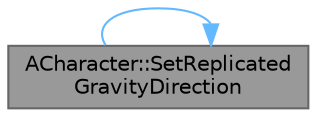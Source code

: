 digraph "ACharacter::SetReplicatedGravityDirection"
{
 // INTERACTIVE_SVG=YES
 // LATEX_PDF_SIZE
  bgcolor="transparent";
  edge [fontname=Helvetica,fontsize=10,labelfontname=Helvetica,labelfontsize=10];
  node [fontname=Helvetica,fontsize=10,shape=box,height=0.2,width=0.4];
  rankdir="LR";
  Node1 [id="Node000001",label="ACharacter::SetReplicated\lGravityDirection",height=0.2,width=0.4,color="gray40", fillcolor="grey60", style="filled", fontcolor="black",tooltip="CharacterMovement Custom gravity direction replicated for simulated proxies."];
  Node1 -> Node1 [id="edge1_Node000001_Node000001",color="steelblue1",style="solid",tooltip=" "];
}
